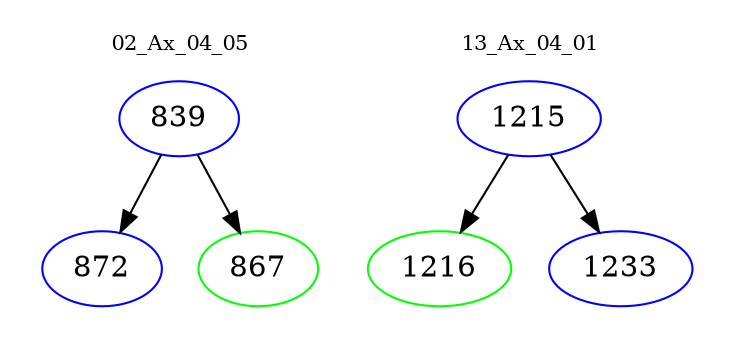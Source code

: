 digraph{
subgraph cluster_0 {
color = white
label = "02_Ax_04_05";
fontsize=10;
T0_839 [label="839", color="blue"]
T0_839 -> T0_872 [color="black"]
T0_872 [label="872", color="blue"]
T0_839 -> T0_867 [color="black"]
T0_867 [label="867", color="green"]
}
subgraph cluster_1 {
color = white
label = "13_Ax_04_01";
fontsize=10;
T1_1215 [label="1215", color="blue"]
T1_1215 -> T1_1216 [color="black"]
T1_1216 [label="1216", color="green"]
T1_1215 -> T1_1233 [color="black"]
T1_1233 [label="1233", color="blue"]
}
}
